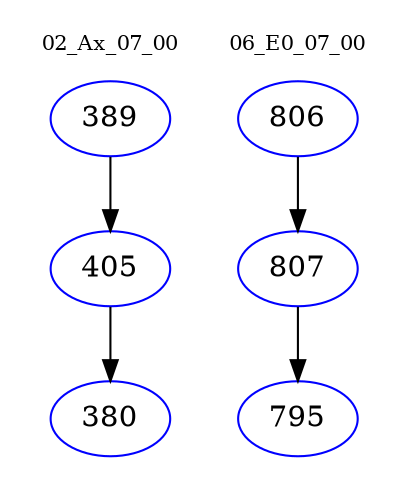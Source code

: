 digraph{
subgraph cluster_0 {
color = white
label = "02_Ax_07_00";
fontsize=10;
T0_389 [label="389", color="blue"]
T0_389 -> T0_405 [color="black"]
T0_405 [label="405", color="blue"]
T0_405 -> T0_380 [color="black"]
T0_380 [label="380", color="blue"]
}
subgraph cluster_1 {
color = white
label = "06_E0_07_00";
fontsize=10;
T1_806 [label="806", color="blue"]
T1_806 -> T1_807 [color="black"]
T1_807 [label="807", color="blue"]
T1_807 -> T1_795 [color="black"]
T1_795 [label="795", color="blue"]
}
}
